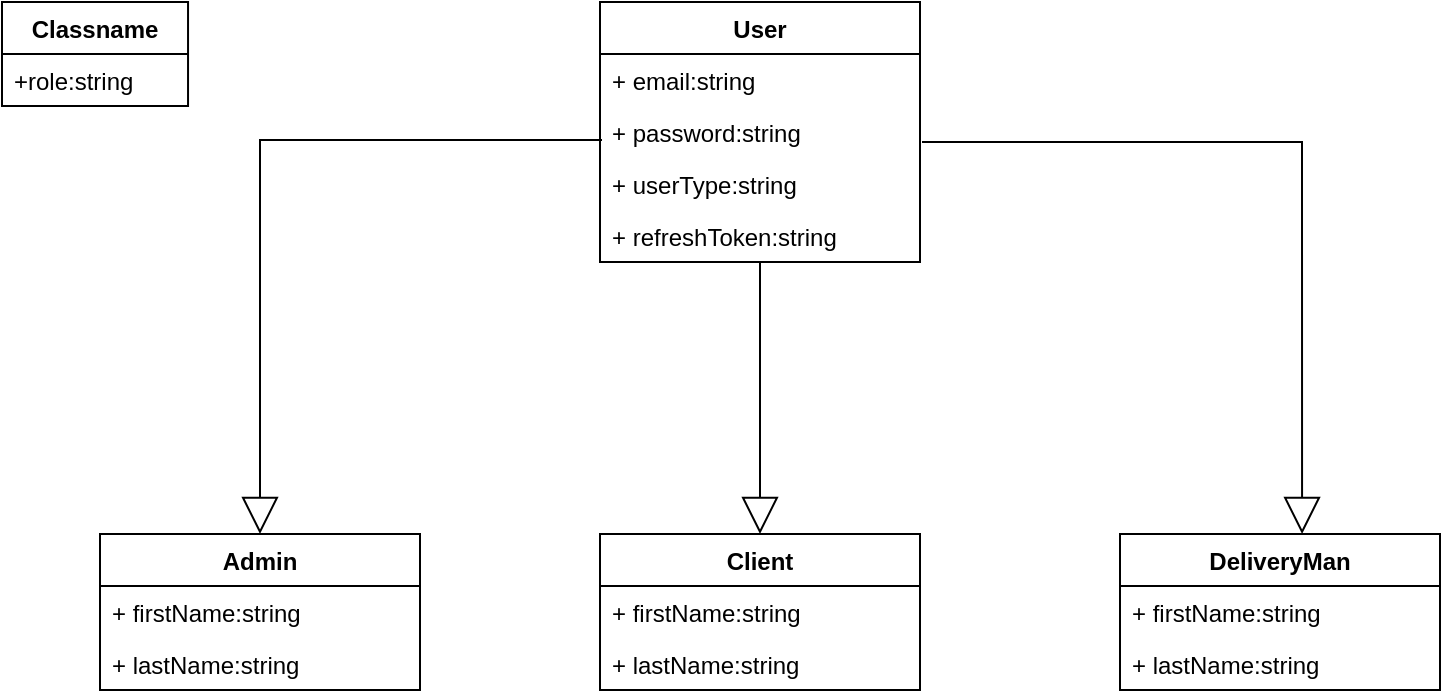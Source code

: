 <mxfile version="20.0.3" type="github">
  <diagram id="HI-v5_ZaqlMzz2_U29Au" name="Page-1">
    <mxGraphModel dx="1021" dy="462" grid="1" gridSize="10" guides="1" tooltips="1" connect="1" arrows="1" fold="1" page="1" pageScale="1" pageWidth="827" pageHeight="1169" math="0" shadow="0">
      <root>
        <mxCell id="0" />
        <mxCell id="1" parent="0" />
        <mxCell id="1S80A9B8i7_EBfSJa2hN-1" value="User" style="swimlane;fontStyle=1;align=center;verticalAlign=top;childLayout=stackLayout;horizontal=1;startSize=26;horizontalStack=0;resizeParent=1;resizeParentMax=0;resizeLast=0;collapsible=1;marginBottom=0;" vertex="1" parent="1">
          <mxGeometry x="329" y="10" width="160" height="130" as="geometry" />
        </mxCell>
        <mxCell id="1S80A9B8i7_EBfSJa2hN-2" value="+ email:string" style="text;strokeColor=none;fillColor=none;align=left;verticalAlign=top;spacingLeft=4;spacingRight=4;overflow=hidden;rotatable=0;points=[[0,0.5],[1,0.5]];portConstraint=eastwest;" vertex="1" parent="1S80A9B8i7_EBfSJa2hN-1">
          <mxGeometry y="26" width="160" height="26" as="geometry" />
        </mxCell>
        <mxCell id="1S80A9B8i7_EBfSJa2hN-5" value="+ password:string" style="text;strokeColor=none;fillColor=none;align=left;verticalAlign=top;spacingLeft=4;spacingRight=4;overflow=hidden;rotatable=0;points=[[0,0.5],[1,0.5]];portConstraint=eastwest;" vertex="1" parent="1S80A9B8i7_EBfSJa2hN-1">
          <mxGeometry y="52" width="160" height="26" as="geometry" />
        </mxCell>
        <mxCell id="1S80A9B8i7_EBfSJa2hN-28" value="+ userType:string" style="text;strokeColor=none;fillColor=none;align=left;verticalAlign=top;spacingLeft=4;spacingRight=4;overflow=hidden;rotatable=0;points=[[0,0.5],[1,0.5]];portConstraint=eastwest;" vertex="1" parent="1S80A9B8i7_EBfSJa2hN-1">
          <mxGeometry y="78" width="160" height="26" as="geometry" />
        </mxCell>
        <mxCell id="1S80A9B8i7_EBfSJa2hN-29" value="+ refreshToken:string" style="text;strokeColor=none;fillColor=none;align=left;verticalAlign=top;spacingLeft=4;spacingRight=4;overflow=hidden;rotatable=0;points=[[0,0.5],[1,0.5]];portConstraint=eastwest;" vertex="1" parent="1S80A9B8i7_EBfSJa2hN-1">
          <mxGeometry y="104" width="160" height="26" as="geometry" />
        </mxCell>
        <mxCell id="1S80A9B8i7_EBfSJa2hN-6" value="Admin" style="swimlane;fontStyle=1;align=center;verticalAlign=top;childLayout=stackLayout;horizontal=1;startSize=26;horizontalStack=0;resizeParent=1;resizeParentMax=0;resizeLast=0;collapsible=1;marginBottom=0;" vertex="1" parent="1">
          <mxGeometry x="79" y="276" width="160" height="78" as="geometry" />
        </mxCell>
        <mxCell id="1S80A9B8i7_EBfSJa2hN-7" value="+ firstName:string" style="text;strokeColor=none;fillColor=none;align=left;verticalAlign=top;spacingLeft=4;spacingRight=4;overflow=hidden;rotatable=0;points=[[0,0.5],[1,0.5]];portConstraint=eastwest;" vertex="1" parent="1S80A9B8i7_EBfSJa2hN-6">
          <mxGeometry y="26" width="160" height="26" as="geometry" />
        </mxCell>
        <mxCell id="1S80A9B8i7_EBfSJa2hN-8" value="+ lastName:string" style="text;strokeColor=none;fillColor=none;align=left;verticalAlign=top;spacingLeft=4;spacingRight=4;overflow=hidden;rotatable=0;points=[[0,0.5],[1,0.5]];portConstraint=eastwest;" vertex="1" parent="1S80A9B8i7_EBfSJa2hN-6">
          <mxGeometry y="52" width="160" height="26" as="geometry" />
        </mxCell>
        <mxCell id="1S80A9B8i7_EBfSJa2hN-11" value="Client" style="swimlane;fontStyle=1;align=center;verticalAlign=top;childLayout=stackLayout;horizontal=1;startSize=26;horizontalStack=0;resizeParent=1;resizeParentMax=0;resizeLast=0;collapsible=1;marginBottom=0;" vertex="1" parent="1">
          <mxGeometry x="329" y="276" width="160" height="78" as="geometry" />
        </mxCell>
        <mxCell id="1S80A9B8i7_EBfSJa2hN-12" value="+ firstName:string" style="text;strokeColor=none;fillColor=none;align=left;verticalAlign=top;spacingLeft=4;spacingRight=4;overflow=hidden;rotatable=0;points=[[0,0.5],[1,0.5]];portConstraint=eastwest;" vertex="1" parent="1S80A9B8i7_EBfSJa2hN-11">
          <mxGeometry y="26" width="160" height="26" as="geometry" />
        </mxCell>
        <mxCell id="1S80A9B8i7_EBfSJa2hN-13" value="+ lastName:string" style="text;strokeColor=none;fillColor=none;align=left;verticalAlign=top;spacingLeft=4;spacingRight=4;overflow=hidden;rotatable=0;points=[[0,0.5],[1,0.5]];portConstraint=eastwest;" vertex="1" parent="1S80A9B8i7_EBfSJa2hN-11">
          <mxGeometry y="52" width="160" height="26" as="geometry" />
        </mxCell>
        <mxCell id="1S80A9B8i7_EBfSJa2hN-16" value="DeliveryMan" style="swimlane;fontStyle=1;align=center;verticalAlign=top;childLayout=stackLayout;horizontal=1;startSize=26;horizontalStack=0;resizeParent=1;resizeParentMax=0;resizeLast=0;collapsible=1;marginBottom=0;" vertex="1" parent="1">
          <mxGeometry x="589" y="276" width="160" height="78" as="geometry" />
        </mxCell>
        <mxCell id="1S80A9B8i7_EBfSJa2hN-17" value="+ firstName:string" style="text;strokeColor=none;fillColor=none;align=left;verticalAlign=top;spacingLeft=4;spacingRight=4;overflow=hidden;rotatable=0;points=[[0,0.5],[1,0.5]];portConstraint=eastwest;" vertex="1" parent="1S80A9B8i7_EBfSJa2hN-16">
          <mxGeometry y="26" width="160" height="26" as="geometry" />
        </mxCell>
        <mxCell id="1S80A9B8i7_EBfSJa2hN-18" value="+ lastName:string" style="text;strokeColor=none;fillColor=none;align=left;verticalAlign=top;spacingLeft=4;spacingRight=4;overflow=hidden;rotatable=0;points=[[0,0.5],[1,0.5]];portConstraint=eastwest;" vertex="1" parent="1S80A9B8i7_EBfSJa2hN-16">
          <mxGeometry y="52" width="160" height="26" as="geometry" />
        </mxCell>
        <mxCell id="1S80A9B8i7_EBfSJa2hN-21" value="" style="endArrow=block;endSize=16;endFill=0;html=1;rounded=0;entryX=0.5;entryY=0;entryDx=0;entryDy=0;" edge="1" parent="1" target="1S80A9B8i7_EBfSJa2hN-6">
          <mxGeometry y="-30" width="160" relative="1" as="geometry">
            <mxPoint x="330" y="79" as="sourcePoint" />
            <mxPoint x="340" y="130" as="targetPoint" />
            <Array as="points">
              <mxPoint x="159" y="79" />
            </Array>
            <mxPoint as="offset" />
          </mxGeometry>
        </mxCell>
        <mxCell id="1S80A9B8i7_EBfSJa2hN-22" value="" style="endArrow=block;endSize=16;endFill=0;html=1;rounded=0;entryX=0.569;entryY=0;entryDx=0;entryDy=0;entryPerimeter=0;" edge="1" parent="1" target="1S80A9B8i7_EBfSJa2hN-16">
          <mxGeometry y="-30" width="160" relative="1" as="geometry">
            <mxPoint x="490" y="80" as="sourcePoint" />
            <mxPoint x="620" y="200.0" as="targetPoint" />
            <Array as="points">
              <mxPoint x="680" y="80" />
            </Array>
            <mxPoint as="offset" />
          </mxGeometry>
        </mxCell>
        <mxCell id="1S80A9B8i7_EBfSJa2hN-23" value="" style="endArrow=block;endSize=16;endFill=0;html=1;rounded=0;" edge="1" parent="1" source="1S80A9B8i7_EBfSJa2hN-1" target="1S80A9B8i7_EBfSJa2hN-11">
          <mxGeometry y="-30" width="160" relative="1" as="geometry">
            <mxPoint x="409" y="240" as="sourcePoint" />
            <mxPoint x="169" y="286.0" as="targetPoint" />
            <Array as="points" />
            <mxPoint as="offset" />
          </mxGeometry>
        </mxCell>
        <mxCell id="1S80A9B8i7_EBfSJa2hN-30" value="Classname" style="swimlane;fontStyle=1;align=center;verticalAlign=top;childLayout=stackLayout;horizontal=1;startSize=26;horizontalStack=0;resizeParent=1;resizeParentMax=0;resizeLast=0;collapsible=1;marginBottom=0;" vertex="1" parent="1">
          <mxGeometry x="30" y="10" width="93.02" height="52" as="geometry" />
        </mxCell>
        <mxCell id="1S80A9B8i7_EBfSJa2hN-31" value="+role:string" style="text;strokeColor=none;fillColor=none;align=left;verticalAlign=top;spacingLeft=4;spacingRight=4;overflow=hidden;rotatable=0;points=[[0,0.5],[1,0.5]];portConstraint=eastwest;" vertex="1" parent="1S80A9B8i7_EBfSJa2hN-30">
          <mxGeometry y="26" width="93.02" height="26" as="geometry" />
        </mxCell>
      </root>
    </mxGraphModel>
  </diagram>
</mxfile>
